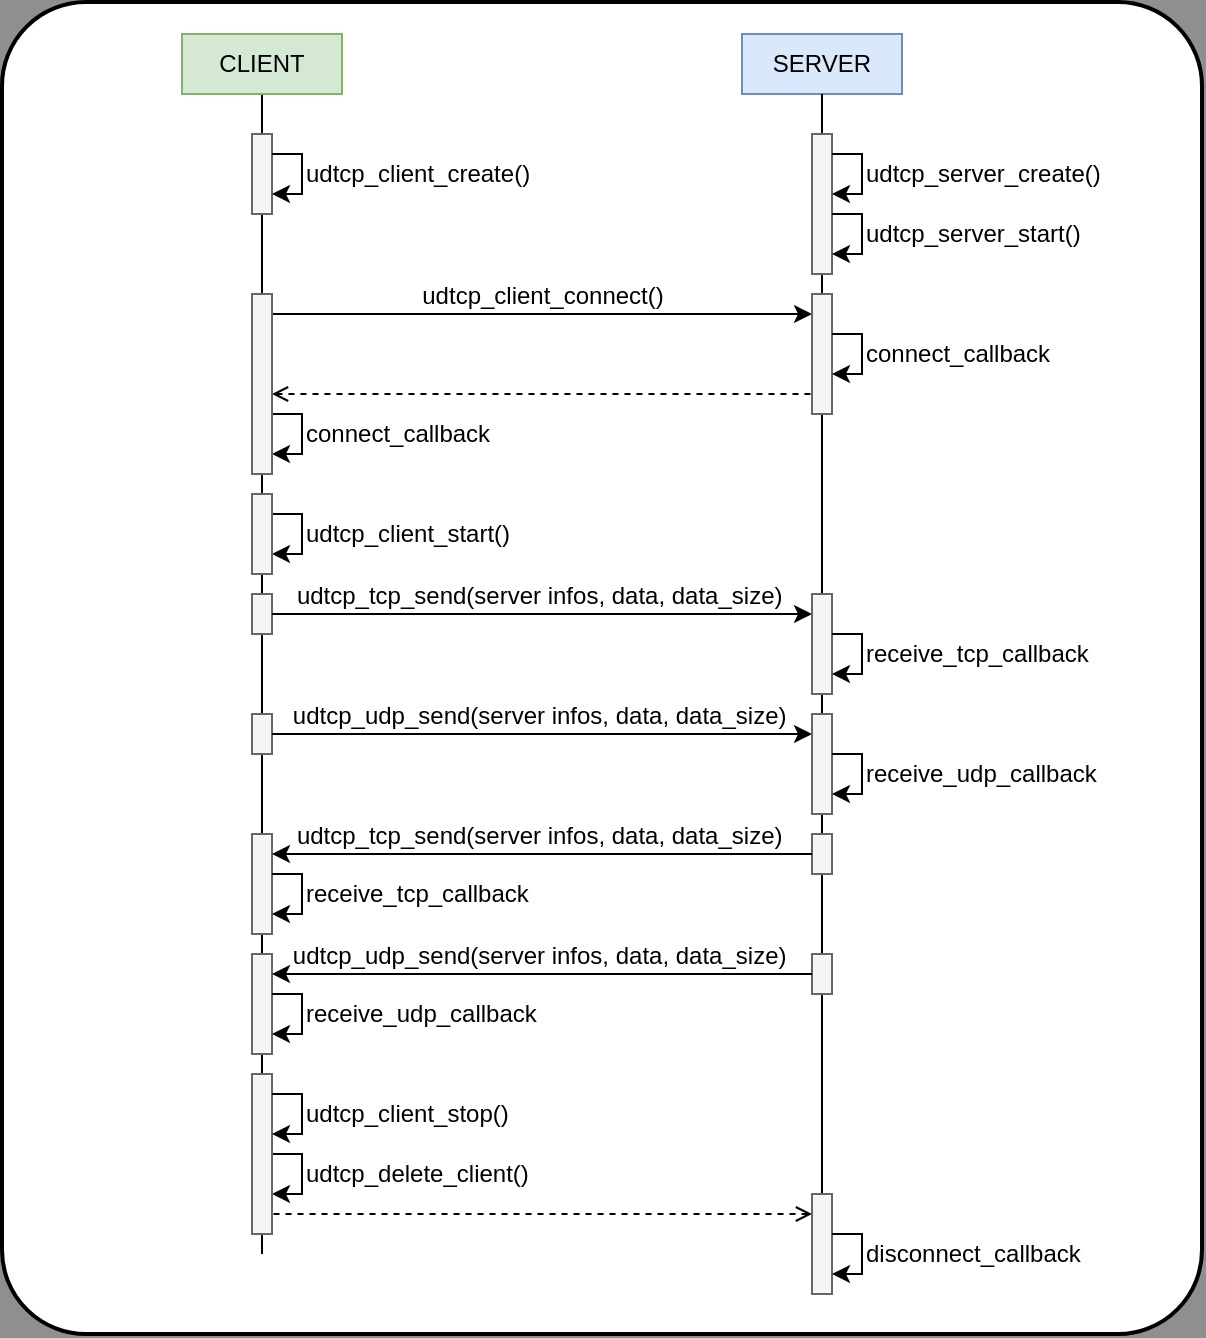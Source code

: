 <mxfile version="11.1.4" type="device"><diagram id="_rF-cst5MTuAG9q5X15z" name="Page-1"><mxGraphModel dx="1913" dy="808" grid="1" gridSize="10" guides="1" tooltips="1" connect="1" arrows="1" fold="1" page="1" pageScale="1" pageWidth="827" pageHeight="1169" background="#8F8F8F" math="0" shadow="0"><root><mxCell id="0"/><mxCell id="1" style="locked=1;" parent="0"/><mxCell id="QCmZUgNFo6NOuyuTMmkF-32" value="" style="rounded=1;whiteSpace=wrap;html=1;arcSize=7;shadow=0;comic=0;glass=0;backgroundOutline=0;movable=1;resizable=1;noLabel=0;imageAspect=1;perimeterSpacing=1;strokeWidth=2;" parent="1" vertex="1"><mxGeometry x="-130" y="14" width="600" height="666" as="geometry"/></mxCell><mxCell id="FRFIi8g3anUx0WD9VBC8-2" value="" style="endArrow=none;dashed=1;html=1;startArrow=open;startFill=0;" parent="1" edge="1"><mxGeometry width="50" height="50" relative="1" as="geometry"><mxPoint x="5" y="210" as="sourcePoint"/><mxPoint x="275" y="210" as="targetPoint"/></mxGeometry></mxCell><mxCell id="FRFIi8g3anUx0WD9VBC8-3" value="connect_callback" style="text;html=1;strokeColor=none;fillColor=none;align=left;verticalAlign=middle;whiteSpace=wrap;rounded=0;fontSize=12;labelPosition=center;verticalLabelPosition=middle;" parent="1" vertex="1"><mxGeometry x="20" y="220" width="140" height="20" as="geometry"/></mxCell><mxCell id="FRFIi8g3anUx0WD9VBC8-4" value="" style="endArrow=classic;html=1;rounded=0;" parent="1" edge="1"><mxGeometry width="50" height="50" relative="1" as="geometry"><mxPoint x="5" y="220" as="sourcePoint"/><mxPoint x="5" y="240" as="targetPoint"/><Array as="points"><mxPoint x="20" y="220"/><mxPoint x="20" y="240"/></Array></mxGeometry></mxCell><mxCell id="jIE9QetK4QNer_KNBPK2-2" value="udtcp_client_start()" style="text;html=1;strokeColor=none;fillColor=none;align=left;verticalAlign=middle;whiteSpace=wrap;rounded=0;fontSize=12;labelPosition=center;verticalLabelPosition=middle;" parent="1" vertex="1"><mxGeometry x="20" y="270" width="150" height="20" as="geometry"/></mxCell><mxCell id="jIE9QetK4QNer_KNBPK2-3" value="" style="endArrow=classic;html=1;rounded=0;" parent="1" edge="1"><mxGeometry width="50" height="50" relative="1" as="geometry"><mxPoint x="5" y="270" as="sourcePoint"/><mxPoint x="5" y="290" as="targetPoint"/><Array as="points"><mxPoint x="20" y="270"/><mxPoint x="20" y="290"/></Array></mxGeometry></mxCell><mxCell id="jIE9QetK4QNer_KNBPK2-7" value="" style="endArrow=classic;html=1;rounded=0;" parent="1" edge="1"><mxGeometry width="50" height="50" relative="1" as="geometry"><mxPoint x="5" y="590" as="sourcePoint"/><mxPoint x="5" y="610" as="targetPoint"/><Array as="points"><mxPoint x="20" y="590"/><mxPoint x="20" y="610"/></Array></mxGeometry></mxCell><mxCell id="jIE9QetK4QNer_KNBPK2-8" value="udtcp_delete_client()" style="text;html=1;strokeColor=none;fillColor=none;align=left;verticalAlign=middle;whiteSpace=wrap;rounded=0;fontSize=12;labelPosition=center;verticalLabelPosition=middle;" parent="1" vertex="1"><mxGeometry x="20" y="590" width="150" height="20" as="geometry"/></mxCell><mxCell id="QvOQsmUlS_9Vl1qnOl2c-1" value="Diagram" parent="0"/><mxCell id="QvOQsmUlS_9Vl1qnOl2c-5" value="" style="endArrow=none;html=1;entryX=0.5;entryY=1;entryDx=0;entryDy=0;" parent="QvOQsmUlS_9Vl1qnOl2c-1" target="QvOQsmUlS_9Vl1qnOl2c-4" edge="1"><mxGeometry width="50" height="50" relative="1" as="geometry"><mxPoint y="640" as="sourcePoint"/><mxPoint x="10" y="110" as="targetPoint"/></mxGeometry></mxCell><mxCell id="QvOQsmUlS_9Vl1qnOl2c-2" value="SERVER" style="rounded=0;whiteSpace=wrap;html=1;fillColor=#dae8fc;strokeColor=#6c8ebf;fontColor=#000000;" parent="QvOQsmUlS_9Vl1qnOl2c-1" vertex="1"><mxGeometry x="240" y="30" width="80" height="30" as="geometry"/></mxCell><mxCell id="QvOQsmUlS_9Vl1qnOl2c-3" value="" style="endArrow=none;html=1;entryX=0.5;entryY=1;entryDx=0;entryDy=0;" parent="QvOQsmUlS_9Vl1qnOl2c-1" target="QvOQsmUlS_9Vl1qnOl2c-2" edge="1"><mxGeometry width="50" height="50" relative="1" as="geometry"><mxPoint x="280" y="640" as="sourcePoint"/><mxPoint x="290" y="110" as="targetPoint"/></mxGeometry></mxCell><mxCell id="QvOQsmUlS_9Vl1qnOl2c-4" value="CLIENT" style="rounded=0;whiteSpace=wrap;html=1;fillColor=#d5e8d4;strokeColor=#82b366;fontColor=#000000;" parent="QvOQsmUlS_9Vl1qnOl2c-1" vertex="1"><mxGeometry x="-40" y="30" width="80" height="30" as="geometry"/></mxCell><mxCell id="QvOQsmUlS_9Vl1qnOl2c-6" value="&amp;nbsp;udtcp_client_connect()&amp;nbsp;" style="endArrow=none;verticalAlign=bottom;fontSize=12;html=1;startArrow=classic;startFill=1;endFill=0;labelBackgroundColor=none;" parent="QvOQsmUlS_9Vl1qnOl2c-1" edge="1"><mxGeometry width="50" height="50" relative="1" as="geometry"><mxPoint x="275" y="170" as="sourcePoint"/><mxPoint x="5" y="170" as="targetPoint"/></mxGeometry></mxCell><mxCell id="QvOQsmUlS_9Vl1qnOl2c-7" value="" style="rounded=0;whiteSpace=wrap;html=1;fillColor=#f5f5f5;strokeColor=#666666;fontColor=#333333;" parent="QvOQsmUlS_9Vl1qnOl2c-1" vertex="1"><mxGeometry x="275" y="80" width="10" height="70" as="geometry"/></mxCell><mxCell id="QvOQsmUlS_9Vl1qnOl2c-8" value="udtcp_server_create()" style="text;html=1;strokeColor=none;fillColor=none;align=left;verticalAlign=middle;whiteSpace=wrap;rounded=0;fontSize=12;labelPosition=center;verticalLabelPosition=middle;" parent="QvOQsmUlS_9Vl1qnOl2c-1" vertex="1"><mxGeometry x="300" y="90" width="140" height="20" as="geometry"/></mxCell><mxCell id="QvOQsmUlS_9Vl1qnOl2c-9" value="" style="endArrow=classic;html=1;rounded=0;" parent="QvOQsmUlS_9Vl1qnOl2c-1" edge="1"><mxGeometry width="50" height="50" relative="1" as="geometry"><mxPoint x="285" y="90" as="sourcePoint"/><mxPoint x="285" y="110" as="targetPoint"/><Array as="points"><mxPoint x="300" y="90"/><mxPoint x="300" y="110"/></Array></mxGeometry></mxCell><mxCell id="QvOQsmUlS_9Vl1qnOl2c-10" value="udtcp_server_start()" style="text;html=1;strokeColor=none;fillColor=none;align=left;verticalAlign=middle;rounded=0;fontSize=12;labelPosition=center;verticalLabelPosition=middle;whiteSpace=wrap;" parent="QvOQsmUlS_9Vl1qnOl2c-1" vertex="1"><mxGeometry x="300" y="120" width="140" height="20" as="geometry"/></mxCell><mxCell id="QvOQsmUlS_9Vl1qnOl2c-11" value="" style="endArrow=classic;html=1;rounded=0;" parent="QvOQsmUlS_9Vl1qnOl2c-1" edge="1"><mxGeometry width="50" height="50" relative="1" as="geometry"><mxPoint x="285" y="120" as="sourcePoint"/><mxPoint x="285" y="140" as="targetPoint"/><Array as="points"><mxPoint x="300" y="120"/><mxPoint x="300" y="140"/></Array></mxGeometry></mxCell><mxCell id="QvOQsmUlS_9Vl1qnOl2c-12" value="" style="rounded=0;whiteSpace=wrap;html=1;fillColor=#f5f5f5;strokeColor=#666666;fontColor=#333333;" parent="QvOQsmUlS_9Vl1qnOl2c-1" vertex="1"><mxGeometry x="-5" y="80" width="10" height="40" as="geometry"/></mxCell><mxCell id="QvOQsmUlS_9Vl1qnOl2c-13" value="" style="rounded=0;whiteSpace=wrap;html=1;fillColor=#f5f5f5;strokeColor=#666666;fontColor=#333333;" parent="QvOQsmUlS_9Vl1qnOl2c-1" vertex="1"><mxGeometry x="275" y="160" width="10" height="60" as="geometry"/></mxCell><mxCell id="QvOQsmUlS_9Vl1qnOl2c-14" value="udtcp_client_create()" style="text;html=1;strokeColor=none;fillColor=none;align=left;verticalAlign=middle;whiteSpace=wrap;rounded=0;fontSize=12;labelPosition=center;verticalLabelPosition=middle;" parent="QvOQsmUlS_9Vl1qnOl2c-1" vertex="1"><mxGeometry x="20" y="90" width="150" height="20" as="geometry"/></mxCell><mxCell id="QvOQsmUlS_9Vl1qnOl2c-15" value="" style="endArrow=classic;html=1;rounded=0;" parent="QvOQsmUlS_9Vl1qnOl2c-1" edge="1"><mxGeometry width="50" height="50" relative="1" as="geometry"><mxPoint x="5" y="90" as="sourcePoint"/><mxPoint x="5" y="110" as="targetPoint"/><Array as="points"><mxPoint x="20" y="90"/><mxPoint x="20" y="110"/></Array></mxGeometry></mxCell><mxCell id="QvOQsmUlS_9Vl1qnOl2c-16" value="connect_callback" style="text;html=1;strokeColor=none;fillColor=none;align=left;verticalAlign=middle;whiteSpace=wrap;rounded=0;fontSize=12;labelPosition=center;verticalLabelPosition=middle;" parent="QvOQsmUlS_9Vl1qnOl2c-1" vertex="1"><mxGeometry x="300" y="180" width="140" height="20" as="geometry"/></mxCell><mxCell id="QvOQsmUlS_9Vl1qnOl2c-17" value="" style="endArrow=classic;html=1;rounded=0;" parent="QvOQsmUlS_9Vl1qnOl2c-1" edge="1"><mxGeometry width="50" height="50" relative="1" as="geometry"><mxPoint x="285" y="180" as="sourcePoint"/><mxPoint x="285" y="200" as="targetPoint"/><Array as="points"><mxPoint x="300" y="180"/><mxPoint x="300" y="200"/></Array></mxGeometry></mxCell><mxCell id="QvOQsmUlS_9Vl1qnOl2c-18" value="" style="rounded=0;whiteSpace=wrap;html=1;fillColor=#f5f5f5;strokeColor=#666666;fontColor=#333333;" parent="QvOQsmUlS_9Vl1qnOl2c-1" vertex="1"><mxGeometry x="-5" y="160" width="10" height="90" as="geometry"/></mxCell><mxCell id="QvOQsmUlS_9Vl1qnOl2c-19" value="" style="rounded=0;whiteSpace=wrap;html=1;fillColor=#f5f5f5;strokeColor=#666666;fontColor=#333333;" parent="QvOQsmUlS_9Vl1qnOl2c-1" vertex="1"><mxGeometry x="-5" y="310" width="10" height="20" as="geometry"/></mxCell><mxCell id="QvOQsmUlS_9Vl1qnOl2c-20" value="udtcp_tcp_send(server infos, data, data_size)&amp;nbsp;" style="endArrow=none;verticalAlign=bottom;fontSize=12;html=1;startArrow=classic;startFill=1;endFill=0;labelBackgroundColor=none;" parent="QvOQsmUlS_9Vl1qnOl2c-1" edge="1"><mxGeometry width="50" height="50" relative="1" as="geometry"><mxPoint x="275" y="320" as="sourcePoint"/><mxPoint x="5" y="320" as="targetPoint"/></mxGeometry></mxCell><mxCell id="QvOQsmUlS_9Vl1qnOl2c-21" value="" style="rounded=0;whiteSpace=wrap;html=1;fillColor=#f5f5f5;strokeColor=#666666;fontColor=#333333;" parent="QvOQsmUlS_9Vl1qnOl2c-1" vertex="1"><mxGeometry x="275" y="310" width="10" height="50" as="geometry"/></mxCell><mxCell id="QvOQsmUlS_9Vl1qnOl2c-22" value="" style="endArrow=classic;html=1;rounded=0;" parent="QvOQsmUlS_9Vl1qnOl2c-1" edge="1"><mxGeometry width="50" height="50" relative="1" as="geometry"><mxPoint x="285" y="330" as="sourcePoint"/><mxPoint x="285" y="350" as="targetPoint"/><Array as="points"><mxPoint x="300" y="330"/><mxPoint x="300" y="350"/></Array></mxGeometry></mxCell><mxCell id="QvOQsmUlS_9Vl1qnOl2c-23" value="receive_tcp_callback" style="text;html=1;strokeColor=none;fillColor=none;align=left;verticalAlign=middle;whiteSpace=wrap;rounded=0;fontSize=12;labelPosition=center;verticalLabelPosition=middle;" parent="QvOQsmUlS_9Vl1qnOl2c-1" vertex="1"><mxGeometry x="300" y="330" width="140" height="20" as="geometry"/></mxCell><mxCell id="QvOQsmUlS_9Vl1qnOl2c-24" value="" style="rounded=0;whiteSpace=wrap;html=1;fillColor=#f5f5f5;strokeColor=#666666;fontColor=#333333;" parent="QvOQsmUlS_9Vl1qnOl2c-1" vertex="1"><mxGeometry x="-5" y="370" width="10" height="20" as="geometry"/></mxCell><mxCell id="QvOQsmUlS_9Vl1qnOl2c-25" value="udtcp_udp_send(server infos, data, data_size)&amp;nbsp;" style="endArrow=none;verticalAlign=bottom;fontSize=12;html=1;startArrow=classic;startFill=1;endFill=0;labelBackgroundColor=none;" parent="QvOQsmUlS_9Vl1qnOl2c-1" edge="1"><mxGeometry width="50" height="50" relative="1" as="geometry"><mxPoint x="275" y="380" as="sourcePoint"/><mxPoint x="5" y="380" as="targetPoint"/></mxGeometry></mxCell><mxCell id="QvOQsmUlS_9Vl1qnOl2c-26" value="" style="rounded=0;whiteSpace=wrap;html=1;fillColor=#f5f5f5;strokeColor=#666666;fontColor=#333333;" parent="QvOQsmUlS_9Vl1qnOl2c-1" vertex="1"><mxGeometry x="275" y="370" width="10" height="50" as="geometry"/></mxCell><mxCell id="QvOQsmUlS_9Vl1qnOl2c-27" value="" style="endArrow=classic;html=1;rounded=0;" parent="QvOQsmUlS_9Vl1qnOl2c-1" edge="1"><mxGeometry width="50" height="50" relative="1" as="geometry"><mxPoint x="285" y="390" as="sourcePoint"/><mxPoint x="285" y="410" as="targetPoint"/><Array as="points"><mxPoint x="300" y="390"/><mxPoint x="300" y="410"/></Array></mxGeometry></mxCell><mxCell id="QvOQsmUlS_9Vl1qnOl2c-28" value="receive_udp_callback" style="text;html=1;strokeColor=none;fillColor=none;align=left;verticalAlign=middle;whiteSpace=wrap;rounded=0;fontSize=12;labelPosition=center;verticalLabelPosition=middle;" parent="QvOQsmUlS_9Vl1qnOl2c-1" vertex="1"><mxGeometry x="300" y="390" width="140" height="20" as="geometry"/></mxCell><mxCell id="QvOQsmUlS_9Vl1qnOl2c-29" value="" style="rounded=0;whiteSpace=wrap;html=1;fillColor=#f5f5f5;strokeColor=#666666;fontColor=#333333;" parent="QvOQsmUlS_9Vl1qnOl2c-1" vertex="1"><mxGeometry x="-5" y="430" width="10" height="50" as="geometry"/></mxCell><mxCell id="QvOQsmUlS_9Vl1qnOl2c-30" value="" style="endArrow=classic;html=1;rounded=0;" parent="QvOQsmUlS_9Vl1qnOl2c-1" edge="1"><mxGeometry width="50" height="50" relative="1" as="geometry"><mxPoint x="5" y="450" as="sourcePoint"/><mxPoint x="5" y="470" as="targetPoint"/><Array as="points"><mxPoint x="20" y="450"/><mxPoint x="20" y="470"/></Array></mxGeometry></mxCell><mxCell id="QvOQsmUlS_9Vl1qnOl2c-31" value="" style="rounded=0;whiteSpace=wrap;html=1;fillColor=#f5f5f5;strokeColor=#666666;fontColor=#333333;" parent="QvOQsmUlS_9Vl1qnOl2c-1" vertex="1"><mxGeometry x="-5" y="490" width="10" height="50" as="geometry"/></mxCell><mxCell id="QvOQsmUlS_9Vl1qnOl2c-32" value="" style="endArrow=classic;html=1;rounded=0;" parent="QvOQsmUlS_9Vl1qnOl2c-1" edge="1"><mxGeometry width="50" height="50" relative="1" as="geometry"><mxPoint x="5" y="510" as="sourcePoint"/><mxPoint x="5" y="530" as="targetPoint"/><Array as="points"><mxPoint x="20" y="510"/><mxPoint x="20" y="530"/></Array></mxGeometry></mxCell><mxCell id="QvOQsmUlS_9Vl1qnOl2c-33" value="receive_tcp_callback" style="text;html=1;strokeColor=none;fillColor=none;align=left;verticalAlign=middle;whiteSpace=wrap;rounded=0;fontSize=12;labelPosition=center;verticalLabelPosition=middle;" parent="QvOQsmUlS_9Vl1qnOl2c-1" vertex="1"><mxGeometry x="20" y="450" width="150" height="20" as="geometry"/></mxCell><mxCell id="QvOQsmUlS_9Vl1qnOl2c-34" value="receive_udp_callback" style="text;html=1;strokeColor=none;fillColor=none;align=left;verticalAlign=middle;whiteSpace=wrap;rounded=0;fontSize=12;labelPosition=center;verticalLabelPosition=middle;" parent="QvOQsmUlS_9Vl1qnOl2c-1" vertex="1"><mxGeometry x="20" y="510" width="150" height="20" as="geometry"/></mxCell><mxCell id="QvOQsmUlS_9Vl1qnOl2c-35" value="" style="rounded=0;whiteSpace=wrap;html=1;fillColor=#f5f5f5;strokeColor=#666666;fontColor=#333333;" parent="QvOQsmUlS_9Vl1qnOl2c-1" vertex="1"><mxGeometry x="275" y="430" width="10" height="20" as="geometry"/></mxCell><mxCell id="QvOQsmUlS_9Vl1qnOl2c-36" value="udtcp_tcp_send(server infos, data, data_size)&amp;nbsp;" style="endArrow=none;verticalAlign=bottom;fontSize=12;html=1;startArrow=classic;startFill=1;endFill=0;labelBackgroundColor=none;" parent="QvOQsmUlS_9Vl1qnOl2c-1" edge="1"><mxGeometry width="50" height="50" relative="1" as="geometry"><mxPoint x="5" y="440" as="sourcePoint"/><mxPoint x="275" y="440" as="targetPoint"/></mxGeometry></mxCell><mxCell id="QvOQsmUlS_9Vl1qnOl2c-37" value="" style="rounded=0;whiteSpace=wrap;html=1;fillColor=#f5f5f5;strokeColor=#666666;fontColor=#333333;" parent="QvOQsmUlS_9Vl1qnOl2c-1" vertex="1"><mxGeometry x="275" y="490" width="10" height="20" as="geometry"/></mxCell><mxCell id="QvOQsmUlS_9Vl1qnOl2c-38" value="udtcp_udp_send(server infos, data, data_size)&amp;nbsp;" style="endArrow=none;verticalAlign=bottom;fontSize=12;html=1;startArrow=classic;startFill=1;endFill=0;labelBackgroundColor=none;" parent="QvOQsmUlS_9Vl1qnOl2c-1" edge="1"><mxGeometry width="50" height="50" relative="1" as="geometry"><mxPoint x="5" y="500" as="sourcePoint"/><mxPoint x="275" y="500" as="targetPoint"/></mxGeometry></mxCell><mxCell id="QvOQsmUlS_9Vl1qnOl2c-39" value="" style="rounded=0;whiteSpace=wrap;html=1;fillColor=#f5f5f5;strokeColor=#666666;fontColor=#333333;" parent="QvOQsmUlS_9Vl1qnOl2c-1" vertex="1"><mxGeometry x="-5" y="550" width="10" height="80" as="geometry"/></mxCell><mxCell id="QvOQsmUlS_9Vl1qnOl2c-40" value="" style="endArrow=classic;html=1;rounded=0;" parent="QvOQsmUlS_9Vl1qnOl2c-1" edge="1"><mxGeometry width="50" height="50" relative="1" as="geometry"><mxPoint x="5" y="560" as="sourcePoint"/><mxPoint x="5" y="580" as="targetPoint"/><Array as="points"><mxPoint x="20" y="560"/><mxPoint x="20" y="580"/></Array></mxGeometry></mxCell><mxCell id="QvOQsmUlS_9Vl1qnOl2c-41" value="udtcp_client_stop()" style="text;html=1;strokeColor=none;fillColor=none;align=left;verticalAlign=middle;whiteSpace=wrap;rounded=0;fontSize=12;labelPosition=center;verticalLabelPosition=middle;" parent="QvOQsmUlS_9Vl1qnOl2c-1" vertex="1"><mxGeometry x="20" y="560" width="150" height="20" as="geometry"/></mxCell><mxCell id="QvOQsmUlS_9Vl1qnOl2c-42" value="" style="endArrow=none;dashed=1;html=1;startArrow=open;startFill=0;" parent="QvOQsmUlS_9Vl1qnOl2c-1" edge="1"><mxGeometry width="50" height="50" relative="1" as="geometry"><mxPoint x="275" y="620" as="sourcePoint"/><mxPoint x="5" y="620" as="targetPoint"/></mxGeometry></mxCell><mxCell id="QvOQsmUlS_9Vl1qnOl2c-43" value="" style="rounded=0;whiteSpace=wrap;html=1;fillColor=#f5f5f5;strokeColor=#666666;fontColor=#333333;" parent="QvOQsmUlS_9Vl1qnOl2c-1" vertex="1"><mxGeometry x="275" y="610" width="10" height="50" as="geometry"/></mxCell><mxCell id="QvOQsmUlS_9Vl1qnOl2c-44" value="" style="endArrow=classic;html=1;rounded=0;" parent="QvOQsmUlS_9Vl1qnOl2c-1" edge="1"><mxGeometry width="50" height="50" relative="1" as="geometry"><mxPoint x="285" y="630" as="sourcePoint"/><mxPoint x="285" y="650" as="targetPoint"/><Array as="points"><mxPoint x="300" y="630"/><mxPoint x="300" y="650"/></Array></mxGeometry></mxCell><mxCell id="QvOQsmUlS_9Vl1qnOl2c-45" value="disconnect_callback" style="text;html=1;strokeColor=none;fillColor=none;align=left;verticalAlign=middle;whiteSpace=wrap;rounded=0;fontSize=12;labelPosition=center;verticalLabelPosition=middle;" parent="QvOQsmUlS_9Vl1qnOl2c-1" vertex="1"><mxGeometry x="300" y="630" width="140" height="20" as="geometry"/></mxCell><mxCell id="jIE9QetK4QNer_KNBPK2-1" value="" style="rounded=0;whiteSpace=wrap;html=1;fillColor=#f5f5f5;strokeColor=#666666;fontColor=#333333;" parent="QvOQsmUlS_9Vl1qnOl2c-1" vertex="1"><mxGeometry x="-5" y="260" width="10" height="40" as="geometry"/></mxCell></root></mxGraphModel></diagram></mxfile>